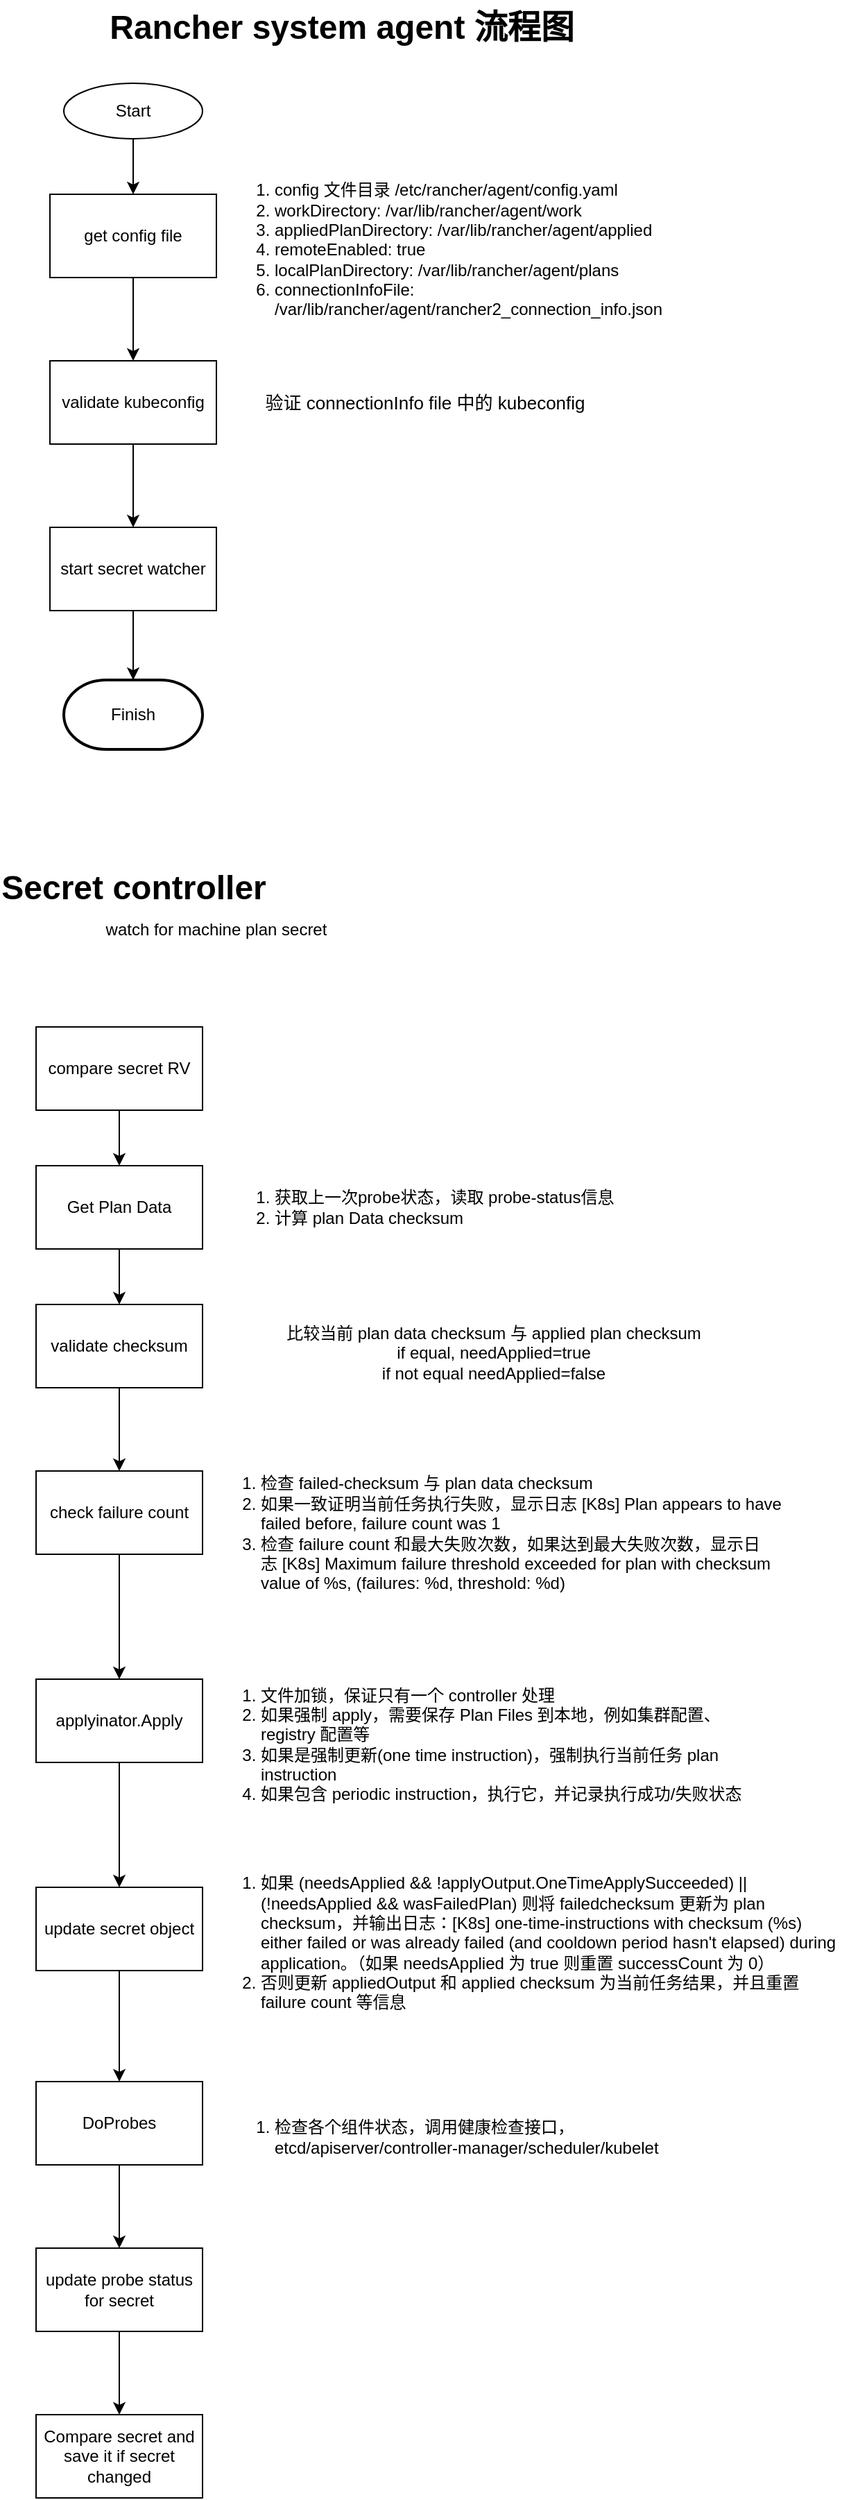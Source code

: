 <mxfile version="28.2.5">
  <diagram name="第 1 页" id="AM9eF5ogwX_ygMOq-xcs">
    <mxGraphModel dx="1884" dy="874" grid="1" gridSize="10" guides="1" tooltips="1" connect="1" arrows="1" fold="1" page="1" pageScale="1" pageWidth="827" pageHeight="1169" math="0" shadow="0">
      <root>
        <mxCell id="0" />
        <mxCell id="1" parent="0" />
        <mxCell id="rDZwp7cy9u6FYm0BeWe7-4" value="" style="edgeStyle=orthogonalEdgeStyle;rounded=0;orthogonalLoop=1;jettySize=auto;html=1;" parent="1" source="rDZwp7cy9u6FYm0BeWe7-1" target="rDZwp7cy9u6FYm0BeWe7-2" edge="1">
          <mxGeometry relative="1" as="geometry" />
        </mxCell>
        <mxCell id="rDZwp7cy9u6FYm0BeWe7-1" value="Start" style="ellipse;whiteSpace=wrap;html=1;" parent="1" vertex="1">
          <mxGeometry x="130" y="80" width="100" height="40" as="geometry" />
        </mxCell>
        <mxCell id="rDZwp7cy9u6FYm0BeWe7-6" value="" style="edgeStyle=orthogonalEdgeStyle;rounded=0;orthogonalLoop=1;jettySize=auto;html=1;" parent="1" source="rDZwp7cy9u6FYm0BeWe7-2" target="rDZwp7cy9u6FYm0BeWe7-5" edge="1">
          <mxGeometry relative="1" as="geometry" />
        </mxCell>
        <mxCell id="rDZwp7cy9u6FYm0BeWe7-2" value="get config file" style="rounded=0;whiteSpace=wrap;html=1;" parent="1" vertex="1">
          <mxGeometry x="120" y="160" width="120" height="60" as="geometry" />
        </mxCell>
        <mxCell id="rDZwp7cy9u6FYm0BeWe7-3" value="&lt;ol&gt;&lt;li&gt;config 文件目录 /etc/rancher/agent/config.yaml&lt;/li&gt;&lt;li&gt;workDirectory: /var/lib/rancher/agent/work&lt;/li&gt;&lt;li&gt;appliedPlanDirectory: /var/lib/rancher/agent/applied&lt;/li&gt;&lt;li&gt;remoteEnabled: true&lt;/li&gt;&lt;li&gt;localPlanDirectory: /var/lib/rancher/agent/plans&lt;/li&gt;&lt;li&gt;connectionInfoFile: /var/lib/rancher/agent/rancher2_connection_info.json&lt;/li&gt;&lt;/ol&gt;" style="text;strokeColor=none;fillColor=none;html=1;whiteSpace=wrap;verticalAlign=middle;overflow=hidden;" parent="1" vertex="1">
          <mxGeometry x="240" y="130" width="406" height="140" as="geometry" />
        </mxCell>
        <mxCell id="rDZwp7cy9u6FYm0BeWe7-9" value="" style="edgeStyle=orthogonalEdgeStyle;rounded=0;orthogonalLoop=1;jettySize=auto;html=1;" parent="1" source="rDZwp7cy9u6FYm0BeWe7-5" target="rDZwp7cy9u6FYm0BeWe7-8" edge="1">
          <mxGeometry relative="1" as="geometry" />
        </mxCell>
        <mxCell id="rDZwp7cy9u6FYm0BeWe7-5" value="validate kubeconfig" style="rounded=0;whiteSpace=wrap;html=1;" parent="1" vertex="1">
          <mxGeometry x="120" y="280" width="120" height="60" as="geometry" />
        </mxCell>
        <mxCell id="rDZwp7cy9u6FYm0BeWe7-7" value="验证 connectionInfo file 中的 kubeconfig" style="text;strokeColor=none;fillColor=none;html=1;fontSize=13;fontStyle=0;verticalAlign=middle;align=center;" parent="1" vertex="1">
          <mxGeometry x="340" y="290" width="100" height="40" as="geometry" />
        </mxCell>
        <mxCell id="rDZwp7cy9u6FYm0BeWe7-11" value="" style="edgeStyle=orthogonalEdgeStyle;rounded=0;orthogonalLoop=1;jettySize=auto;html=1;" parent="1" source="rDZwp7cy9u6FYm0BeWe7-8" target="rDZwp7cy9u6FYm0BeWe7-10" edge="1">
          <mxGeometry relative="1" as="geometry" />
        </mxCell>
        <mxCell id="rDZwp7cy9u6FYm0BeWe7-8" value="start secret watcher" style="rounded=0;whiteSpace=wrap;html=1;" parent="1" vertex="1">
          <mxGeometry x="120" y="400" width="120" height="60" as="geometry" />
        </mxCell>
        <mxCell id="rDZwp7cy9u6FYm0BeWe7-10" value="Finish" style="strokeWidth=2;html=1;shape=mxgraph.flowchart.terminator;whiteSpace=wrap;" parent="1" vertex="1">
          <mxGeometry x="130" y="510" width="100" height="50" as="geometry" />
        </mxCell>
        <mxCell id="5n49ZOiwstDIwW3qJ1-9-1" value="Rancher system agent 流程图" style="text;strokeColor=none;fillColor=none;html=1;fontSize=24;fontStyle=1;verticalAlign=middle;align=center;" vertex="1" parent="1">
          <mxGeometry x="280" y="20" width="100" height="40" as="geometry" />
        </mxCell>
        <mxCell id="5n49ZOiwstDIwW3qJ1-9-2" value="Secret controller" style="text;strokeColor=none;fillColor=none;html=1;fontSize=24;fontStyle=1;verticalAlign=middle;align=center;" vertex="1" parent="1">
          <mxGeometry x="130" y="640" width="100" height="40" as="geometry" />
        </mxCell>
        <UserObject label="&lt;div&gt;watch for machine plan secret&lt;/div&gt;" placeholders="1" name="Variable" id="5n49ZOiwstDIwW3qJ1-9-3">
          <mxCell style="text;html=1;strokeColor=none;fillColor=none;align=center;verticalAlign=middle;whiteSpace=wrap;overflow=hidden;" vertex="1" parent="1">
            <mxGeometry x="110" y="680" width="260" height="20" as="geometry" />
          </mxCell>
        </UserObject>
        <mxCell id="5n49ZOiwstDIwW3qJ1-9-7" value="" style="edgeStyle=orthogonalEdgeStyle;rounded=0;orthogonalLoop=1;jettySize=auto;html=1;" edge="1" parent="1" source="5n49ZOiwstDIwW3qJ1-9-4" target="5n49ZOiwstDIwW3qJ1-9-5">
          <mxGeometry relative="1" as="geometry" />
        </mxCell>
        <mxCell id="5n49ZOiwstDIwW3qJ1-9-4" value="compare secret RV" style="rounded=0;whiteSpace=wrap;html=1;" vertex="1" parent="1">
          <mxGeometry x="110" y="760" width="120" height="60" as="geometry" />
        </mxCell>
        <mxCell id="5n49ZOiwstDIwW3qJ1-9-12" value="" style="edgeStyle=orthogonalEdgeStyle;rounded=0;orthogonalLoop=1;jettySize=auto;html=1;" edge="1" parent="1" source="5n49ZOiwstDIwW3qJ1-9-5" target="5n49ZOiwstDIwW3qJ1-9-11">
          <mxGeometry relative="1" as="geometry" />
        </mxCell>
        <mxCell id="5n49ZOiwstDIwW3qJ1-9-5" value="Get Plan Data" style="rounded=0;whiteSpace=wrap;html=1;" vertex="1" parent="1">
          <mxGeometry x="110" y="860" width="120" height="60" as="geometry" />
        </mxCell>
        <mxCell id="5n49ZOiwstDIwW3qJ1-9-6" value="&lt;ol&gt;&lt;li&gt;获取上一次probe状态，读取 probe-status信息&lt;/li&gt;&lt;li&gt;计算 plan Data checksum&lt;/li&gt;&lt;/ol&gt;" style="text;strokeColor=none;fillColor=none;html=1;whiteSpace=wrap;verticalAlign=middle;overflow=hidden;" vertex="1" parent="1">
          <mxGeometry x="240" y="850" width="440" height="80" as="geometry" />
        </mxCell>
        <UserObject label="比较当前 plan data checksum 与 applied plan checksum&lt;div&gt;&lt;div&gt;if equal, needApplied=true&lt;/div&gt;&lt;div&gt;if not equal needApplied=false&lt;/div&gt;&lt;/div&gt;" placeholders="1" name="Variable" id="5n49ZOiwstDIwW3qJ1-9-9">
          <mxCell style="text;html=1;strokeColor=none;fillColor=none;align=center;verticalAlign=middle;whiteSpace=wrap;overflow=hidden;" vertex="1" parent="1">
            <mxGeometry x="230" y="960" width="420" height="70" as="geometry" />
          </mxCell>
        </UserObject>
        <mxCell id="5n49ZOiwstDIwW3qJ1-9-15" value="" style="edgeStyle=orthogonalEdgeStyle;rounded=0;orthogonalLoop=1;jettySize=auto;html=1;" edge="1" parent="1" source="5n49ZOiwstDIwW3qJ1-9-11" target="5n49ZOiwstDIwW3qJ1-9-13">
          <mxGeometry relative="1" as="geometry" />
        </mxCell>
        <mxCell id="5n49ZOiwstDIwW3qJ1-9-11" value="validate checksum" style="rounded=0;whiteSpace=wrap;html=1;" vertex="1" parent="1">
          <mxGeometry x="110" y="960" width="120" height="60" as="geometry" />
        </mxCell>
        <mxCell id="5n49ZOiwstDIwW3qJ1-9-17" value="" style="edgeStyle=orthogonalEdgeStyle;rounded=0;orthogonalLoop=1;jettySize=auto;html=1;" edge="1" parent="1" source="5n49ZOiwstDIwW3qJ1-9-13" target="5n49ZOiwstDIwW3qJ1-9-16">
          <mxGeometry relative="1" as="geometry" />
        </mxCell>
        <mxCell id="5n49ZOiwstDIwW3qJ1-9-13" value="check failure count" style="rounded=0;whiteSpace=wrap;html=1;" vertex="1" parent="1">
          <mxGeometry x="110" y="1080" width="120" height="60" as="geometry" />
        </mxCell>
        <mxCell id="5n49ZOiwstDIwW3qJ1-9-14" value="&lt;ol&gt;&lt;li&gt;检查 failed-checksum 与 plan data checksum&lt;/li&gt;&lt;li&gt;如果一致证明当前任务执行失败，显示日志 [K8s] Plan appears to have failed before, failure count was 1&lt;/li&gt;&lt;li&gt;检查 failure count 和最大失败次数，如果达到最大失败次数，显示日志&amp;nbsp;[K8s] Maximum failure threshold exceeded for plan with checksum value of %s, (failures: %d, threshold: %d)&lt;/li&gt;&lt;/ol&gt;" style="text;strokeColor=none;fillColor=none;html=1;whiteSpace=wrap;verticalAlign=middle;overflow=hidden;" vertex="1" parent="1">
          <mxGeometry x="230" y="1050" width="440" height="150" as="geometry" />
        </mxCell>
        <mxCell id="5n49ZOiwstDIwW3qJ1-9-20" value="" style="edgeStyle=orthogonalEdgeStyle;rounded=0;orthogonalLoop=1;jettySize=auto;html=1;" edge="1" parent="1" source="5n49ZOiwstDIwW3qJ1-9-16" target="5n49ZOiwstDIwW3qJ1-9-19">
          <mxGeometry relative="1" as="geometry" />
        </mxCell>
        <mxCell id="5n49ZOiwstDIwW3qJ1-9-16" value="applyinator.Apply" style="rounded=0;whiteSpace=wrap;html=1;" vertex="1" parent="1">
          <mxGeometry x="110" y="1230" width="120" height="60" as="geometry" />
        </mxCell>
        <mxCell id="5n49ZOiwstDIwW3qJ1-9-18" value="&lt;ol&gt;&lt;li&gt;文件加锁，保证只有一个 controller 处理&lt;/li&gt;&lt;li&gt;如果强制 apply，需要保存 Plan Files 到本地，例如集群配置、registry 配置等&lt;/li&gt;&lt;li&gt;如果是强制更新(one time instruction)，强制执行当前任务 plan instruction&lt;/li&gt;&lt;li&gt;如果包含 periodic instruction，执行它，并记录执行成功/失败状态&lt;/li&gt;&lt;/ol&gt;" style="text;strokeColor=none;fillColor=none;html=1;whiteSpace=wrap;verticalAlign=middle;overflow=hidden;" vertex="1" parent="1">
          <mxGeometry x="230" y="1220" width="410" height="110" as="geometry" />
        </mxCell>
        <mxCell id="5n49ZOiwstDIwW3qJ1-9-23" value="" style="edgeStyle=orthogonalEdgeStyle;rounded=0;orthogonalLoop=1;jettySize=auto;html=1;" edge="1" parent="1" source="5n49ZOiwstDIwW3qJ1-9-19" target="5n49ZOiwstDIwW3qJ1-9-22">
          <mxGeometry relative="1" as="geometry" />
        </mxCell>
        <mxCell id="5n49ZOiwstDIwW3qJ1-9-19" value="update secret object" style="rounded=0;whiteSpace=wrap;html=1;" vertex="1" parent="1">
          <mxGeometry x="110" y="1380" width="120" height="60" as="geometry" />
        </mxCell>
        <mxCell id="5n49ZOiwstDIwW3qJ1-9-21" value="&lt;ol&gt;&lt;li&gt;如果&amp;nbsp;(needsApplied &amp;amp;&amp;amp; !applyOutput.OneTimeApplySucceeded) || (!needsApplied &amp;amp;&amp;amp; wasFailedPlan) 则将 failedchecksum 更新为 plan checksum，并输出日志：[K8s] one-time-instructions with checksum (%s) either failed or was already failed (and cooldown period hasn&#39;t elapsed) during application。（如果 needsApplied 为 true 则重置 successCount 为 0）&lt;/li&gt;&lt;li&gt;否则更新 appliedOutput 和 applied checksum 为当前任务结果，并且重置 failure count 等信息&lt;/li&gt;&lt;/ol&gt;" style="text;strokeColor=none;fillColor=none;html=1;whiteSpace=wrap;verticalAlign=middle;overflow=hidden;" vertex="1" parent="1">
          <mxGeometry x="230" y="1350" width="460" height="140" as="geometry" />
        </mxCell>
        <mxCell id="5n49ZOiwstDIwW3qJ1-9-25" value="" style="edgeStyle=orthogonalEdgeStyle;rounded=0;orthogonalLoop=1;jettySize=auto;html=1;" edge="1" parent="1" source="5n49ZOiwstDIwW3qJ1-9-22" target="5n49ZOiwstDIwW3qJ1-9-24">
          <mxGeometry relative="1" as="geometry" />
        </mxCell>
        <mxCell id="5n49ZOiwstDIwW3qJ1-9-22" value="DoProbes" style="rounded=0;whiteSpace=wrap;html=1;" vertex="1" parent="1">
          <mxGeometry x="110" y="1520" width="120" height="60" as="geometry" />
        </mxCell>
        <mxCell id="5n49ZOiwstDIwW3qJ1-9-27" value="" style="edgeStyle=orthogonalEdgeStyle;rounded=0;orthogonalLoop=1;jettySize=auto;html=1;" edge="1" parent="1" source="5n49ZOiwstDIwW3qJ1-9-24" target="5n49ZOiwstDIwW3qJ1-9-26">
          <mxGeometry relative="1" as="geometry" />
        </mxCell>
        <mxCell id="5n49ZOiwstDIwW3qJ1-9-24" value="update probe status for secret" style="rounded=0;whiteSpace=wrap;html=1;" vertex="1" parent="1">
          <mxGeometry x="110" y="1640" width="120" height="60" as="geometry" />
        </mxCell>
        <mxCell id="5n49ZOiwstDIwW3qJ1-9-26" value="Compare secret and save it if secret changed" style="rounded=0;whiteSpace=wrap;html=1;" vertex="1" parent="1">
          <mxGeometry x="110" y="1760" width="120" height="60" as="geometry" />
        </mxCell>
        <mxCell id="5n49ZOiwstDIwW3qJ1-9-28" value="&lt;ol&gt;&lt;li&gt;检查各个组件状态，调用健康检查接口，etcd/apiserver/controller-manager/scheduler/kubelet&lt;/li&gt;&lt;/ol&gt;" style="text;strokeColor=none;fillColor=none;html=1;whiteSpace=wrap;verticalAlign=middle;overflow=hidden;" vertex="1" parent="1">
          <mxGeometry x="240" y="1520" width="390" height="80" as="geometry" />
        </mxCell>
      </root>
    </mxGraphModel>
  </diagram>
</mxfile>
